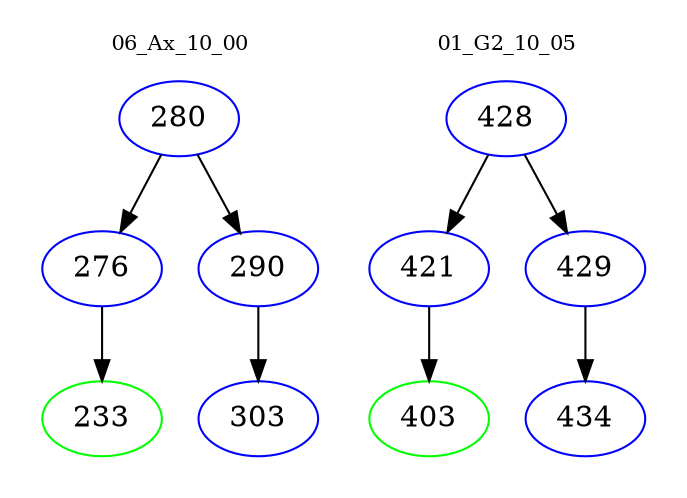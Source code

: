 digraph{
subgraph cluster_0 {
color = white
label = "06_Ax_10_00";
fontsize=10;
T0_280 [label="280", color="blue"]
T0_280 -> T0_276 [color="black"]
T0_276 [label="276", color="blue"]
T0_276 -> T0_233 [color="black"]
T0_233 [label="233", color="green"]
T0_280 -> T0_290 [color="black"]
T0_290 [label="290", color="blue"]
T0_290 -> T0_303 [color="black"]
T0_303 [label="303", color="blue"]
}
subgraph cluster_1 {
color = white
label = "01_G2_10_05";
fontsize=10;
T1_428 [label="428", color="blue"]
T1_428 -> T1_421 [color="black"]
T1_421 [label="421", color="blue"]
T1_421 -> T1_403 [color="black"]
T1_403 [label="403", color="green"]
T1_428 -> T1_429 [color="black"]
T1_429 [label="429", color="blue"]
T1_429 -> T1_434 [color="black"]
T1_434 [label="434", color="blue"]
}
}
